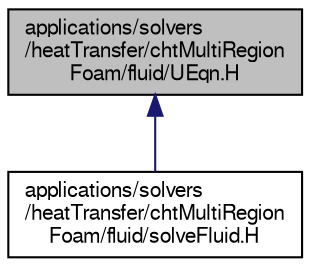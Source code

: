 digraph "applications/solvers/heatTransfer/chtMultiRegionFoam/fluid/UEqn.H"
{
  bgcolor="transparent";
  edge [fontname="FreeSans",fontsize="10",labelfontname="FreeSans",labelfontsize="10"];
  node [fontname="FreeSans",fontsize="10",shape=record];
  Node1 [label="applications/solvers\l/heatTransfer/chtMultiRegion\lFoam/fluid/UEqn.H",height=0.2,width=0.4,color="black", fillcolor="grey75", style="filled", fontcolor="black"];
  Node1 -> Node2 [dir="back",color="midnightblue",fontsize="10",style="solid",fontname="FreeSans"];
  Node2 [label="applications/solvers\l/heatTransfer/chtMultiRegion\lFoam/fluid/solveFluid.H",height=0.2,width=0.4,color="black",URL="$a38519.html"];
}

